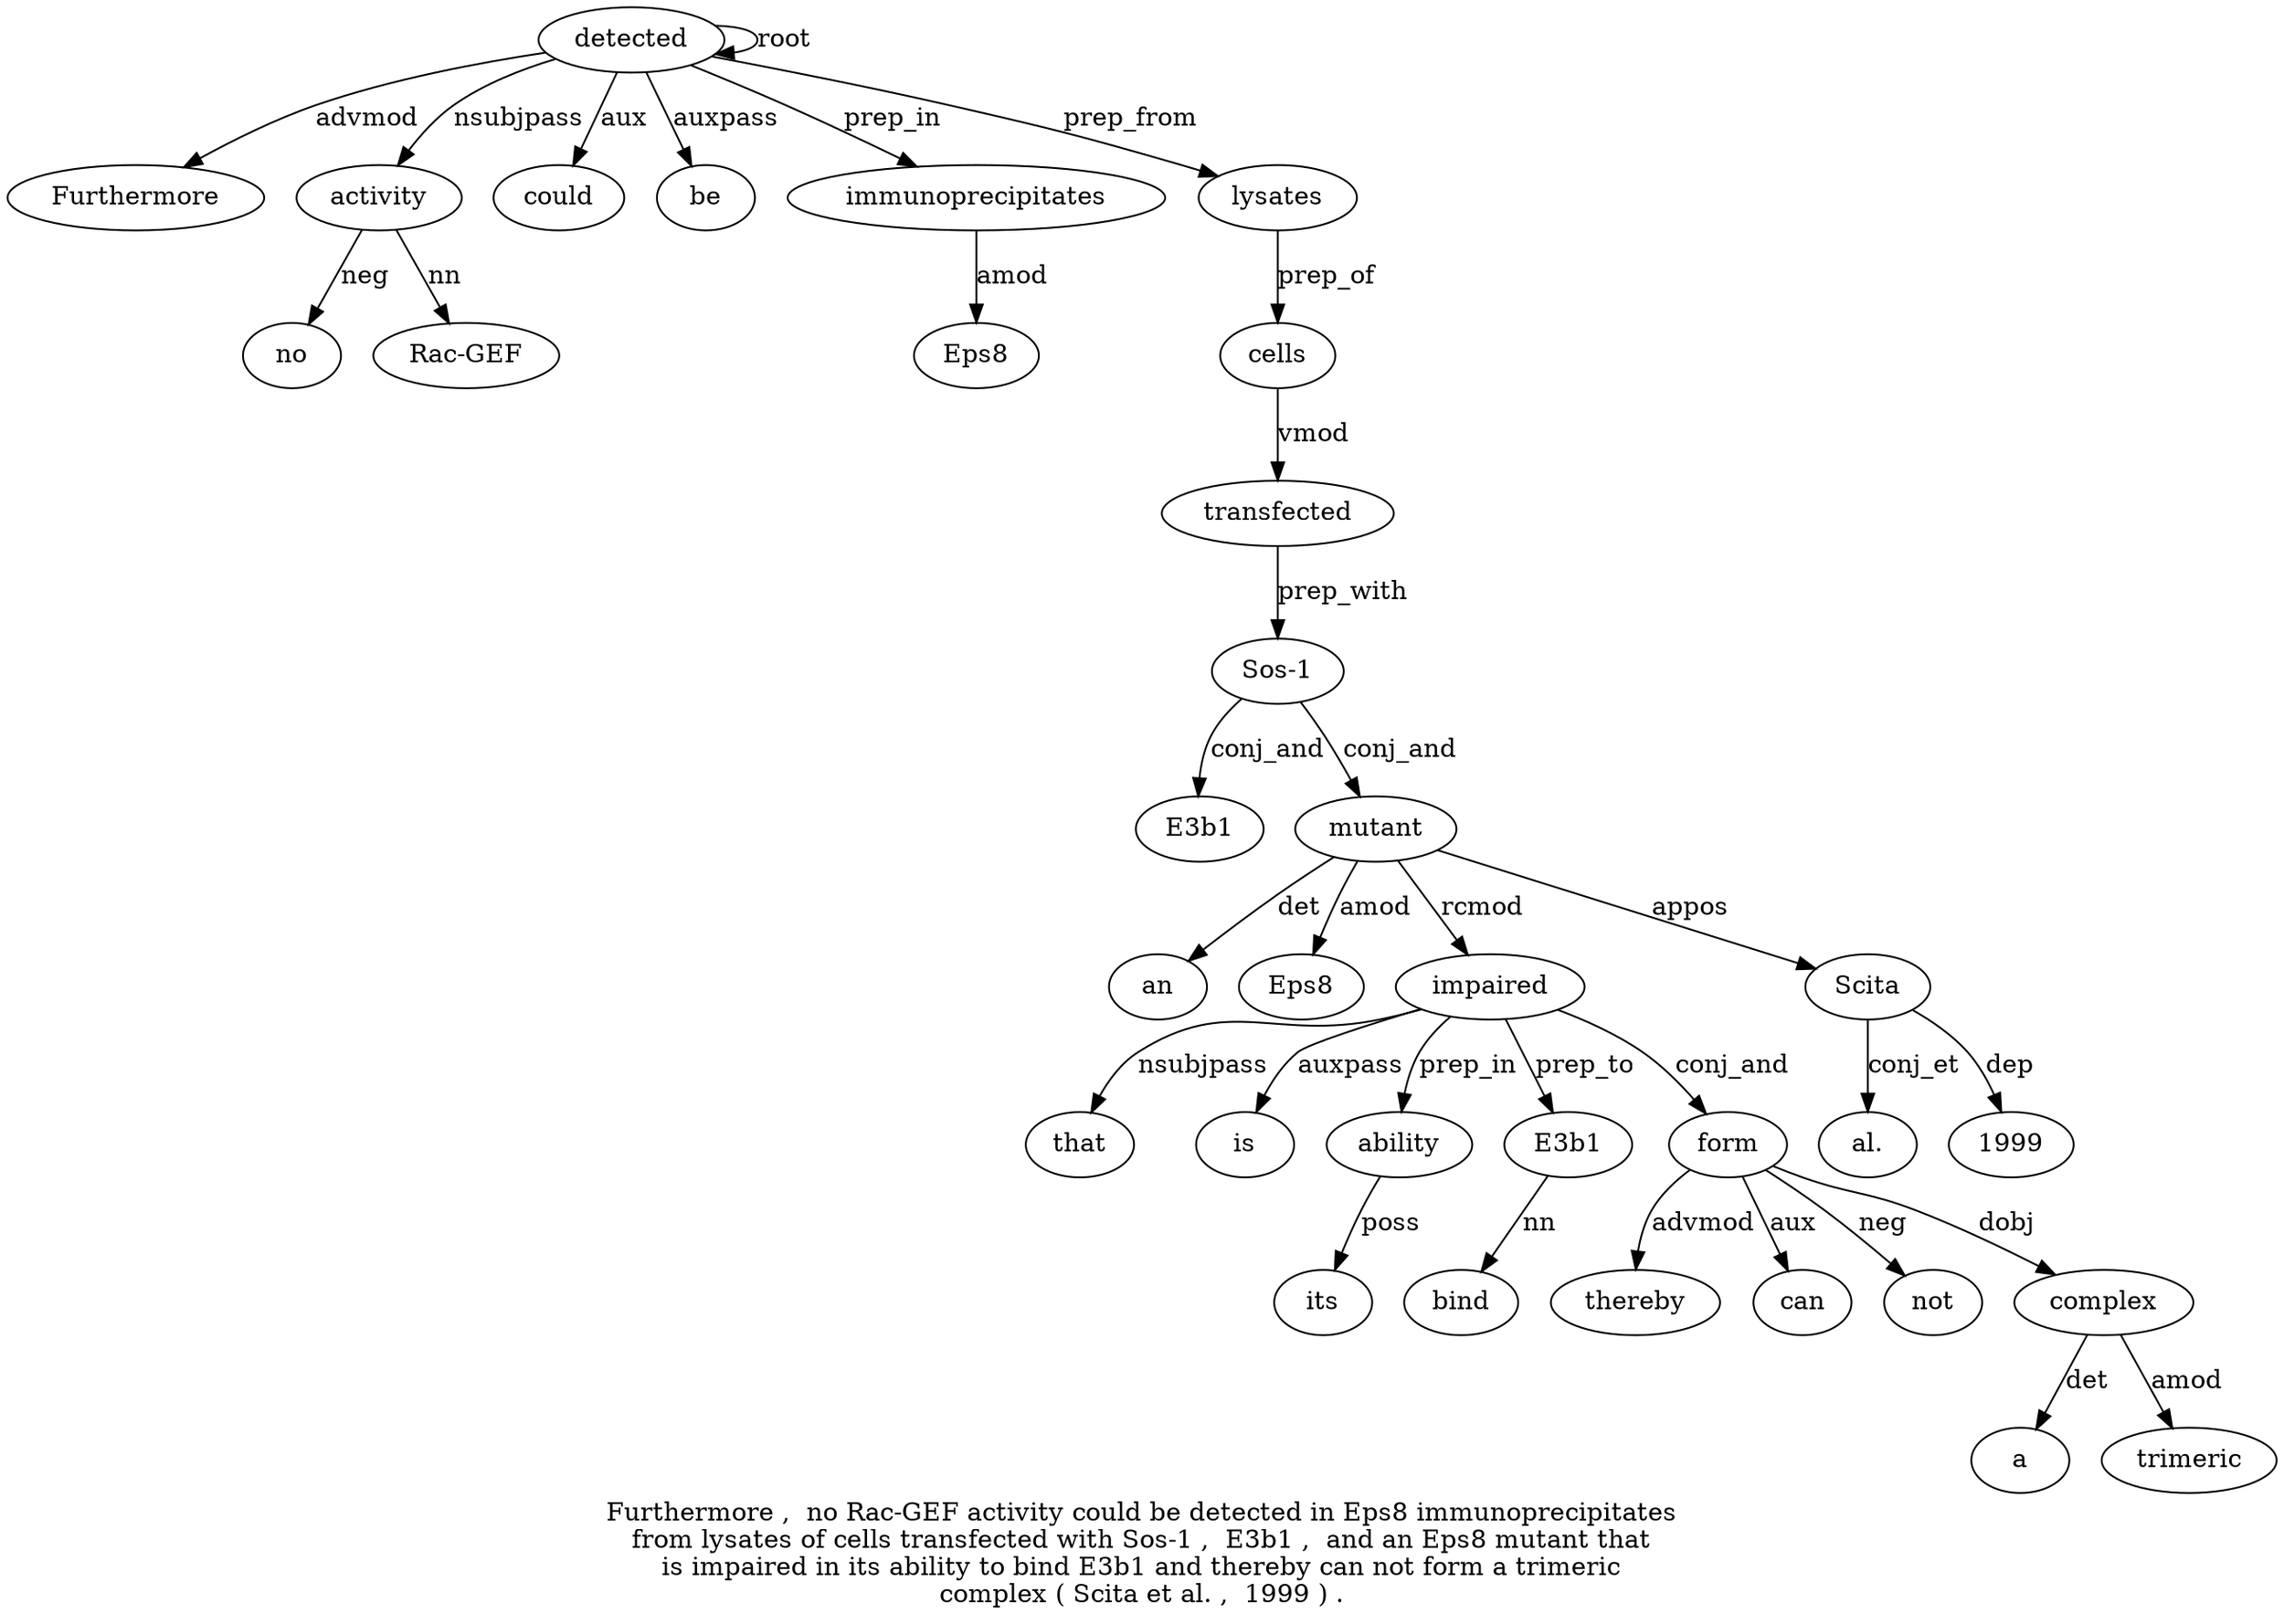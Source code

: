 digraph "Furthermore ,  no Rac-GEF activity could be detected in Eps8 immunoprecipitates from lysates of cells transfected with Sos-1 ,  E3b1 ,  and an Eps8 mutant that is impaired in its ability to bind E3b1 and thereby can not form a trimeric complex ( Scita et al. ,  1999 ) ." {
label="Furthermore ,  no Rac-GEF activity could be detected in Eps8 immunoprecipitates
from lysates of cells transfected with Sos-1 ,  E3b1 ,  and an Eps8 mutant that
is impaired in its ability to bind E3b1 and thereby can not form a trimeric
complex ( Scita et al. ,  1999 ) .";
detected8 [style=filled, fillcolor=white, label=detected];
Furthermore1 [style=filled, fillcolor=white, label=Furthermore];
detected8 -> Furthermore1  [label=advmod];
activity5 [style=filled, fillcolor=white, label=activity];
no3 [style=filled, fillcolor=white, label=no];
activity5 -> no3  [label=neg];
"Rac-GEF4" [style=filled, fillcolor=white, label="Rac-GEF"];
activity5 -> "Rac-GEF4"  [label=nn];
detected8 -> activity5  [label=nsubjpass];
could6 [style=filled, fillcolor=white, label=could];
detected8 -> could6  [label=aux];
be7 [style=filled, fillcolor=white, label=be];
detected8 -> be7  [label=auxpass];
detected8 -> detected8  [label=root];
immunoprecipitates11 [style=filled, fillcolor=white, label=immunoprecipitates];
Eps810 [style=filled, fillcolor=white, label=Eps8];
immunoprecipitates11 -> Eps810  [label=amod];
detected8 -> immunoprecipitates11  [label=prep_in];
lysates13 [style=filled, fillcolor=white, label=lysates];
detected8 -> lysates13  [label=prep_from];
cells15 [style=filled, fillcolor=white, label=cells];
lysates13 -> cells15  [label=prep_of];
transfected16 [style=filled, fillcolor=white, label=transfected];
cells15 -> transfected16  [label=vmod];
"Sos-18" [style=filled, fillcolor=white, label="Sos-1"];
transfected16 -> "Sos-18"  [label=prep_with];
E3b120 [style=filled, fillcolor=white, label=E3b1];
"Sos-18" -> E3b120  [label=conj_and];
mutant25 [style=filled, fillcolor=white, label=mutant];
an23 [style=filled, fillcolor=white, label=an];
mutant25 -> an23  [label=det];
Eps824 [style=filled, fillcolor=white, label=Eps8];
mutant25 -> Eps824  [label=amod];
"Sos-18" -> mutant25  [label=conj_and];
impaired28 [style=filled, fillcolor=white, label=impaired];
that26 [style=filled, fillcolor=white, label=that];
impaired28 -> that26  [label=nsubjpass];
is27 [style=filled, fillcolor=white, label=is];
impaired28 -> is27  [label=auxpass];
mutant25 -> impaired28  [label=rcmod];
ability31 [style=filled, fillcolor=white, label=ability];
its30 [style=filled, fillcolor=white, label=its];
ability31 -> its30  [label=poss];
impaired28 -> ability31  [label=prep_in];
E3b134 [style=filled, fillcolor=white, label=E3b1];
bind33 [style=filled, fillcolor=white, label=bind];
E3b134 -> bind33  [label=nn];
impaired28 -> E3b134  [label=prep_to];
form39 [style=filled, fillcolor=white, label=form];
thereby36 [style=filled, fillcolor=white, label=thereby];
form39 -> thereby36  [label=advmod];
can37 [style=filled, fillcolor=white, label=can];
form39 -> can37  [label=aux];
not38 [style=filled, fillcolor=white, label=not];
form39 -> not38  [label=neg];
impaired28 -> form39  [label=conj_and];
complex42 [style=filled, fillcolor=white, label=complex];
a40 [style=filled, fillcolor=white, label=a];
complex42 -> a40  [label=det];
trimeric41 [style=filled, fillcolor=white, label=trimeric];
complex42 -> trimeric41  [label=amod];
form39 -> complex42  [label=dobj];
Scita44 [style=filled, fillcolor=white, label=Scita];
mutant25 -> Scita44  [label=appos];
"al.46" [style=filled, fillcolor=white, label="al."];
Scita44 -> "al.46"  [label=conj_et];
199948 [style=filled, fillcolor=white, label=1999];
Scita44 -> 199948  [label=dep];
}
